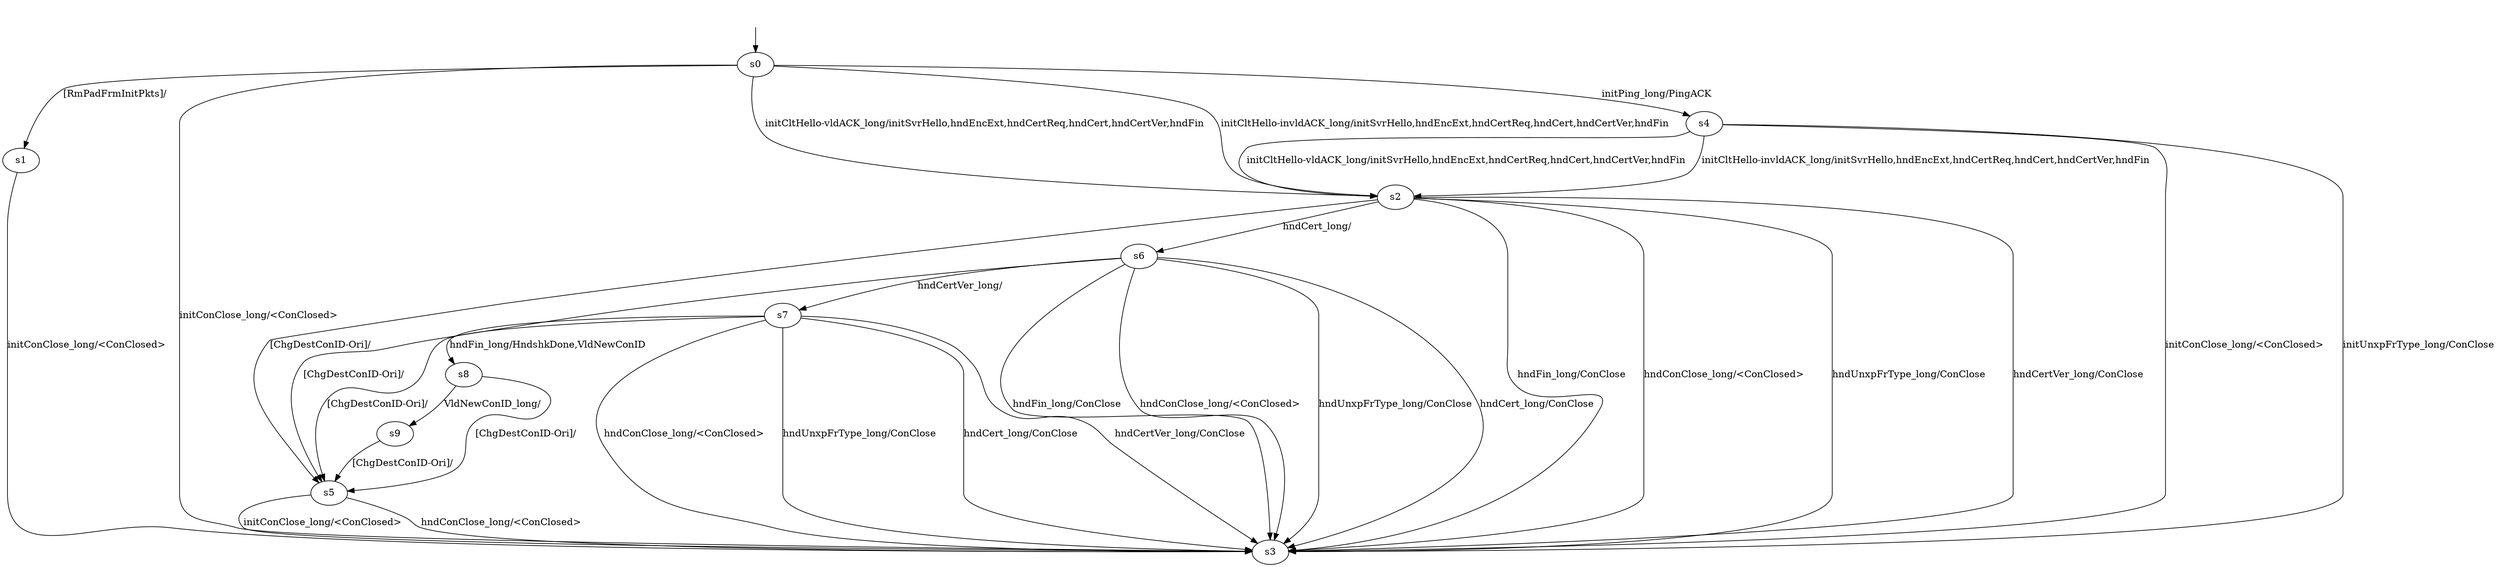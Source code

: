 digraph "../results/quinnModels/quinn-BWCA-lCS-0/learnedModel" {
s0 [label=s0];
s1 [label=s1];
s2 [label=s2];
s3 [label=s3];
s4 [label=s4];
s5 [label=s5];
s6 [label=s6];
s7 [label=s7];
s8 [label=s8];
s9 [label=s9];
s0 -> s4  [label="initPing_long/PingACK "];
s0 -> s3  [label="initConClose_long/<ConClosed> "];
s0 -> s2  [label="initCltHello-vldACK_long/initSvrHello,hndEncExt,hndCertReq,hndCert,hndCertVer,hndFin "];
s0 -> s2  [label="initCltHello-invldACK_long/initSvrHello,hndEncExt,hndCertReq,hndCert,hndCertVer,hndFin "];
s0 -> s1  [label="[RmPadFrmInitPkts]/ "];
s1 -> s3  [label="initConClose_long/<ConClosed> "];
s2 -> s3  [label="hndFin_long/ConClose "];
s2 -> s3  [label="hndConClose_long/<ConClosed> "];
s2 -> s3  [label="hndUnxpFrType_long/ConClose "];
s2 -> s6  [label="hndCert_long/ "];
s2 -> s3  [label="hndCertVer_long/ConClose "];
s2 -> s5  [label="[ChgDestConID-Ori]/ "];
s4 -> s3  [label="initConClose_long/<ConClosed> "];
s4 -> s2  [label="initCltHello-vldACK_long/initSvrHello,hndEncExt,hndCertReq,hndCert,hndCertVer,hndFin "];
s4 -> s2  [label="initCltHello-invldACK_long/initSvrHello,hndEncExt,hndCertReq,hndCert,hndCertVer,hndFin "];
s4 -> s3  [label="initUnxpFrType_long/ConClose "];
s5 -> s3  [label="initConClose_long/<ConClosed> "];
s5 -> s3  [label="hndConClose_long/<ConClosed> "];
s6 -> s3  [label="hndFin_long/ConClose "];
s6 -> s3  [label="hndConClose_long/<ConClosed> "];
s6 -> s3  [label="hndUnxpFrType_long/ConClose "];
s6 -> s3  [label="hndCert_long/ConClose "];
s6 -> s7  [label="hndCertVer_long/ "];
s6 -> s5  [label="[ChgDestConID-Ori]/ "];
s7 -> s8  [label="hndFin_long/HndshkDone,VldNewConID "];
s7 -> s3  [label="hndConClose_long/<ConClosed> "];
s7 -> s3  [label="hndUnxpFrType_long/ConClose "];
s7 -> s3  [label="hndCert_long/ConClose "];
s7 -> s3  [label="hndCertVer_long/ConClose "];
s7 -> s5  [label="[ChgDestConID-Ori]/ "];
s8 -> s9  [label="VldNewConID_long/ "];
s8 -> s5  [label="[ChgDestConID-Ori]/ "];
s9 -> s5  [label="[ChgDestConID-Ori]/ "];
__start0 [label="", shape=none];
__start0 -> s0  [label=""];
}
